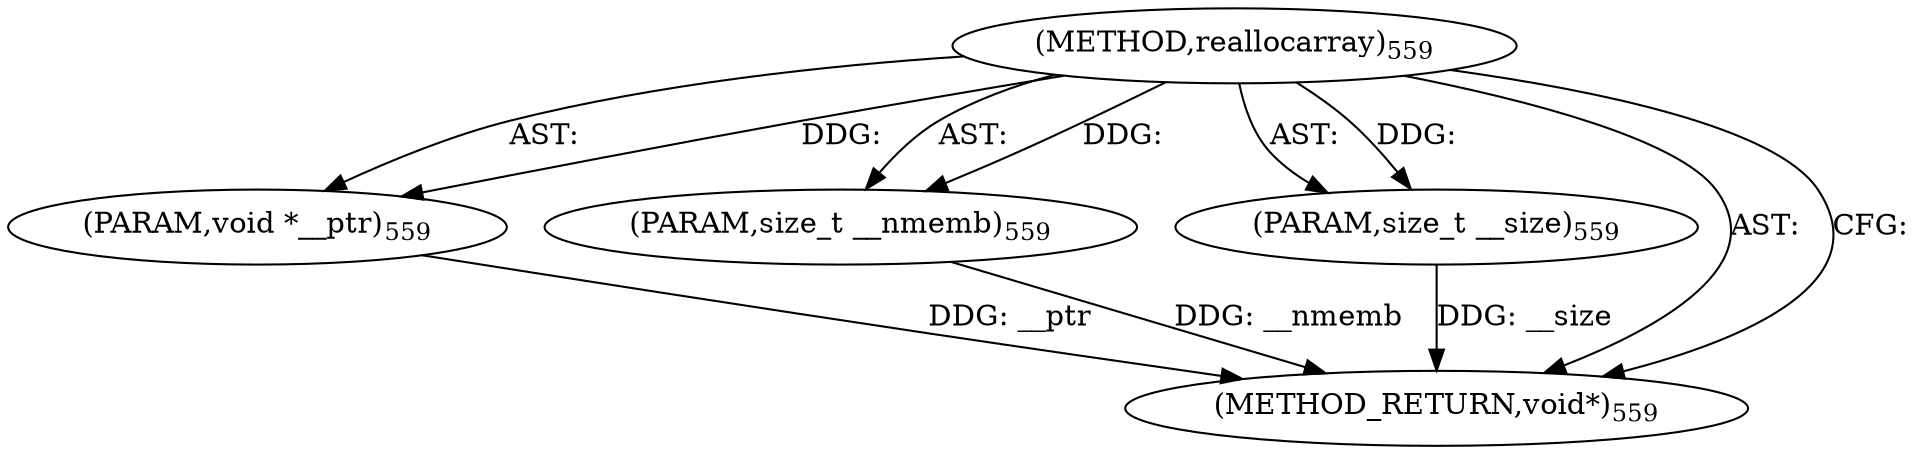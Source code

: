 digraph "reallocarray" {  
"21802" [label = <(METHOD,reallocarray)<SUB>559</SUB>> ]
"21803" [label = <(PARAM,void *__ptr)<SUB>559</SUB>> ]
"21804" [label = <(PARAM,size_t __nmemb)<SUB>559</SUB>> ]
"21805" [label = <(PARAM,size_t __size)<SUB>559</SUB>> ]
"21806" [label = <(METHOD_RETURN,void*)<SUB>559</SUB>> ]
  "21802" -> "21803"  [ label = "AST: "] 
  "21802" -> "21804"  [ label = "AST: "] 
  "21802" -> "21805"  [ label = "AST: "] 
  "21802" -> "21806"  [ label = "AST: "] 
  "21802" -> "21806"  [ label = "CFG: "] 
  "21803" -> "21806"  [ label = "DDG: __ptr"] 
  "21804" -> "21806"  [ label = "DDG: __nmemb"] 
  "21805" -> "21806"  [ label = "DDG: __size"] 
  "21802" -> "21803"  [ label = "DDG: "] 
  "21802" -> "21804"  [ label = "DDG: "] 
  "21802" -> "21805"  [ label = "DDG: "] 
}
